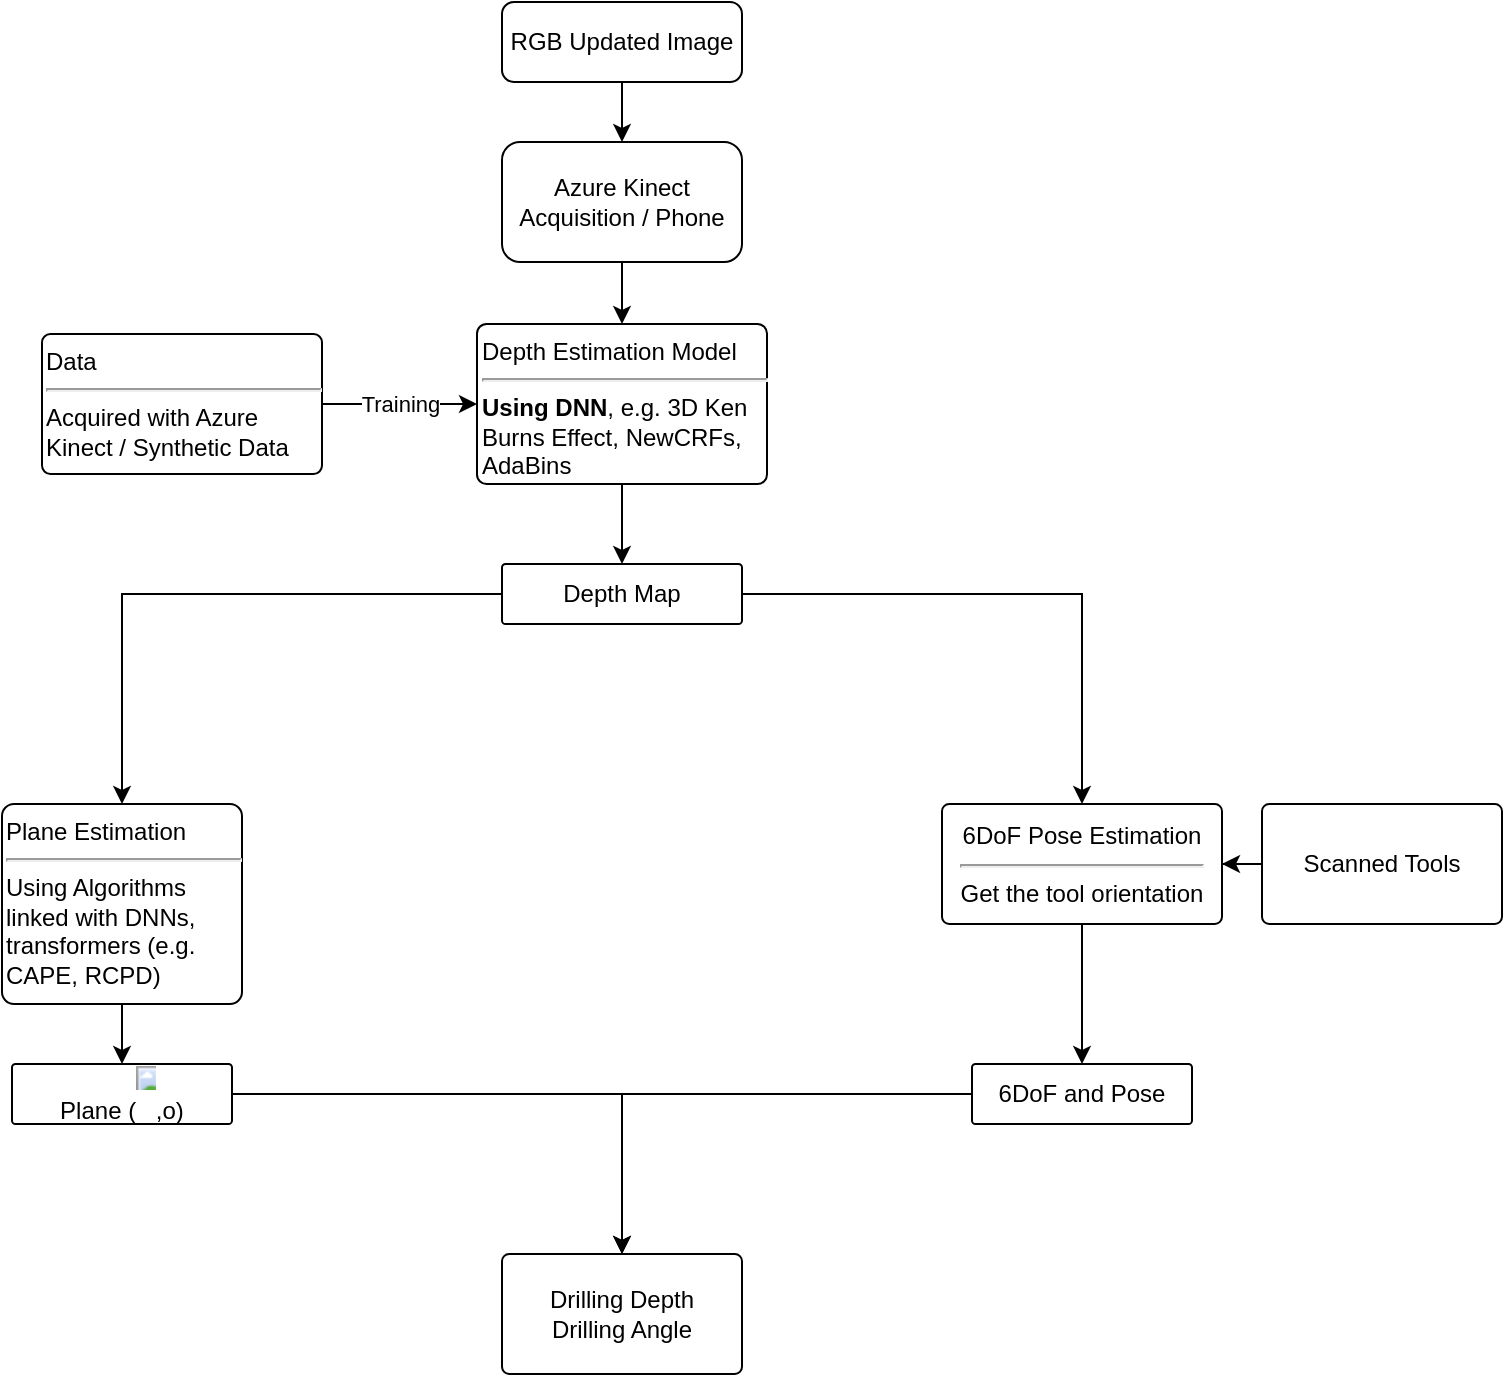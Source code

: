 <mxfile version="17.4.6" type="device"><diagram id="C5RBs43oDa-KdzZeNtuy" name="Page-1"><mxGraphModel dx="1372" dy="805" grid="1" gridSize="10" guides="1" tooltips="1" connect="1" arrows="1" fold="1" page="1" pageScale="1" pageWidth="827" pageHeight="1169" math="0" shadow="0"><root><mxCell id="WIyWlLk6GJQsqaUBKTNV-0"/><mxCell id="WIyWlLk6GJQsqaUBKTNV-1" parent="WIyWlLk6GJQsqaUBKTNV-0"/><mxCell id="AsnnGHxTUKgr7cA2lWXj-30" value="" style="edgeStyle=orthogonalEdgeStyle;rounded=0;orthogonalLoop=1;jettySize=auto;html=1;" edge="1" parent="WIyWlLk6GJQsqaUBKTNV-1" source="WIyWlLk6GJQsqaUBKTNV-3" target="AsnnGHxTUKgr7cA2lWXj-29"><mxGeometry relative="1" as="geometry"/></mxCell><mxCell id="WIyWlLk6GJQsqaUBKTNV-3" value="RGB Updated Image" style="rounded=1;whiteSpace=wrap;html=1;fontSize=12;glass=0;strokeWidth=1;shadow=0;" parent="WIyWlLk6GJQsqaUBKTNV-1" vertex="1"><mxGeometry x="297" y="40" width="120" height="40" as="geometry"/></mxCell><mxCell id="AsnnGHxTUKgr7cA2lWXj-11" value="" style="edgeStyle=orthogonalEdgeStyle;rounded=0;orthogonalLoop=1;jettySize=auto;html=1;" edge="1" parent="WIyWlLk6GJQsqaUBKTNV-1" source="AsnnGHxTUKgr7cA2lWXj-1" target="AsnnGHxTUKgr7cA2lWXj-10"><mxGeometry relative="1" as="geometry"/></mxCell><mxCell id="AsnnGHxTUKgr7cA2lWXj-1" value="Depth Estimation Model&lt;hr&gt;&lt;b&gt;Using DNN&lt;/b&gt;, e.g. 3D Ken Burns Effect, NewCRFs, AdaBins" style="whiteSpace=wrap;html=1;rounded=1;glass=0;strokeWidth=1;shadow=0;align=left;arcSize=6;verticalAlign=top;" vertex="1" parent="WIyWlLk6GJQsqaUBKTNV-1"><mxGeometry x="284.5" y="201" width="145" height="80" as="geometry"/></mxCell><mxCell id="AsnnGHxTUKgr7cA2lWXj-5" value="Training" style="edgeStyle=orthogonalEdgeStyle;rounded=0;orthogonalLoop=1;jettySize=auto;html=1;exitX=1;exitY=0.5;exitDx=0;exitDy=0;entryX=0;entryY=0.5;entryDx=0;entryDy=0;" edge="1" parent="WIyWlLk6GJQsqaUBKTNV-1" source="AsnnGHxTUKgr7cA2lWXj-3" target="AsnnGHxTUKgr7cA2lWXj-1"><mxGeometry relative="1" as="geometry"/></mxCell><mxCell id="AsnnGHxTUKgr7cA2lWXj-3" value="Data&lt;br&gt;&lt;hr&gt;Acquired with Azure Kinect / Synthetic Data" style="whiteSpace=wrap;html=1;align=left;verticalAlign=top;rounded=1;glass=0;strokeWidth=1;shadow=0;arcSize=6;" vertex="1" parent="WIyWlLk6GJQsqaUBKTNV-1"><mxGeometry x="67" y="206" width="140" height="70" as="geometry"/></mxCell><mxCell id="AsnnGHxTUKgr7cA2lWXj-13" value="" style="edgeStyle=orthogonalEdgeStyle;rounded=0;orthogonalLoop=1;jettySize=auto;html=1;" edge="1" parent="WIyWlLk6GJQsqaUBKTNV-1" source="AsnnGHxTUKgr7cA2lWXj-10" target="AsnnGHxTUKgr7cA2lWXj-12"><mxGeometry relative="1" as="geometry"/></mxCell><mxCell id="AsnnGHxTUKgr7cA2lWXj-18" value="" style="edgeStyle=orthogonalEdgeStyle;rounded=0;orthogonalLoop=1;jettySize=auto;html=1;" edge="1" parent="WIyWlLk6GJQsqaUBKTNV-1" source="AsnnGHxTUKgr7cA2lWXj-10" target="AsnnGHxTUKgr7cA2lWXj-17"><mxGeometry relative="1" as="geometry"/></mxCell><mxCell id="AsnnGHxTUKgr7cA2lWXj-10" value="&lt;div&gt;&lt;span&gt;Depth Map&lt;/span&gt;&lt;/div&gt;" style="whiteSpace=wrap;html=1;align=center;verticalAlign=middle;rounded=1;glass=0;strokeWidth=1;shadow=0;arcSize=6;" vertex="1" parent="WIyWlLk6GJQsqaUBKTNV-1"><mxGeometry x="297" y="321" width="120" height="30" as="geometry"/></mxCell><mxCell id="AsnnGHxTUKgr7cA2lWXj-16" style="edgeStyle=orthogonalEdgeStyle;rounded=0;orthogonalLoop=1;jettySize=auto;html=1;exitX=0.5;exitY=1;exitDx=0;exitDy=0;entryX=0.5;entryY=0;entryDx=0;entryDy=0;" edge="1" parent="WIyWlLk6GJQsqaUBKTNV-1" source="AsnnGHxTUKgr7cA2lWXj-12" target="AsnnGHxTUKgr7cA2lWXj-15"><mxGeometry relative="1" as="geometry"/></mxCell><mxCell id="AsnnGHxTUKgr7cA2lWXj-12" value="Plane Estimation&lt;br&gt;&lt;hr&gt;Using Algorithms linked with DNNs, transformers (e.g. CAPE, RCPD)" style="whiteSpace=wrap;html=1;rounded=1;glass=0;strokeWidth=1;shadow=0;arcSize=6;align=left;verticalAlign=top;" vertex="1" parent="WIyWlLk6GJQsqaUBKTNV-1"><mxGeometry x="47" y="441" width="120" height="100" as="geometry"/></mxCell><mxCell id="AsnnGHxTUKgr7cA2lWXj-24" value="" style="edgeStyle=orthogonalEdgeStyle;rounded=0;orthogonalLoop=1;jettySize=auto;html=1;" edge="1" parent="WIyWlLk6GJQsqaUBKTNV-1" source="AsnnGHxTUKgr7cA2lWXj-15" target="AsnnGHxTUKgr7cA2lWXj-23"><mxGeometry relative="1" as="geometry"/></mxCell><mxCell id="AsnnGHxTUKgr7cA2lWXj-15" value="Plane (&lt;span class=&quot;mwe-math-mathml-inline mwe-math-mathml-a11y&quot; style=&quot;display: none ; clip: rect(1px , 1px , 1px , 1px) ; overflow: hidden ; position: absolute ; width: 1px ; height: 1px ; opacity: 0 ; color: rgb(32 , 33 , 34) ; font-family: sans-serif ; font-size: 14px ; background-color: rgb(255 , 255 , 255)&quot;&gt;&lt;br class=&quot;Apple-interchange-newline&quot;&gt;{\displaystyle \pi }&lt;/span&gt;&lt;img src=&quot;https://wikimedia.org/api/rest_v1/media/math/render/svg/9be4ba0bb8df3af72e90a0535fabcc17431e540a&quot; class=&quot;mwe-math-fallback-image-inline&quot; alt=&quot;\pi &quot; style=&quot;border: 0px ; vertical-align: -0.338ex ; margin: 0px ; display: inline-block ; color: rgb(32 , 33 , 34) ; font-family: sans-serif ; font-size: 14px ; background-color: rgb(255 , 255 , 255) ; width: 1.332ex ; height: 1.676ex&quot;&gt;,o)&lt;div&gt;&lt;/div&gt;" style="whiteSpace=wrap;html=1;align=center;verticalAlign=middle;rounded=1;glass=0;strokeWidth=1;shadow=0;arcSize=6;" vertex="1" parent="WIyWlLk6GJQsqaUBKTNV-1"><mxGeometry x="52" y="571" width="110" height="30" as="geometry"/></mxCell><mxCell id="AsnnGHxTUKgr7cA2lWXj-21" style="edgeStyle=orthogonalEdgeStyle;rounded=0;orthogonalLoop=1;jettySize=auto;html=1;" edge="1" parent="WIyWlLk6GJQsqaUBKTNV-1" source="AsnnGHxTUKgr7cA2lWXj-17" target="AsnnGHxTUKgr7cA2lWXj-20"><mxGeometry relative="1" as="geometry"/></mxCell><mxCell id="AsnnGHxTUKgr7cA2lWXj-17" value="6DoF Pose Estimation&lt;hr&gt;Get the tool orientation" style="whiteSpace=wrap;html=1;rounded=1;glass=0;strokeWidth=1;shadow=0;arcSize=6;" vertex="1" parent="WIyWlLk6GJQsqaUBKTNV-1"><mxGeometry x="517" y="441" width="140" height="60" as="geometry"/></mxCell><mxCell id="AsnnGHxTUKgr7cA2lWXj-25" style="edgeStyle=orthogonalEdgeStyle;rounded=0;orthogonalLoop=1;jettySize=auto;html=1;" edge="1" parent="WIyWlLk6GJQsqaUBKTNV-1" source="AsnnGHxTUKgr7cA2lWXj-20" target="AsnnGHxTUKgr7cA2lWXj-23"><mxGeometry relative="1" as="geometry"/></mxCell><mxCell id="AsnnGHxTUKgr7cA2lWXj-20" value="6DoF and Pose&lt;div&gt;&lt;/div&gt;" style="whiteSpace=wrap;html=1;align=center;verticalAlign=middle;rounded=1;glass=0;strokeWidth=1;shadow=0;arcSize=6;" vertex="1" parent="WIyWlLk6GJQsqaUBKTNV-1"><mxGeometry x="532" y="571" width="110" height="30" as="geometry"/></mxCell><mxCell id="AsnnGHxTUKgr7cA2lWXj-23" value="Drilling Depth&lt;br&gt;Drilling Angle" style="whiteSpace=wrap;html=1;rounded=1;glass=0;strokeWidth=1;shadow=0;arcSize=6;" vertex="1" parent="WIyWlLk6GJQsqaUBKTNV-1"><mxGeometry x="297" y="666" width="120" height="60" as="geometry"/></mxCell><mxCell id="AsnnGHxTUKgr7cA2lWXj-28" style="edgeStyle=orthogonalEdgeStyle;rounded=0;orthogonalLoop=1;jettySize=auto;html=1;entryX=1;entryY=0.5;entryDx=0;entryDy=0;" edge="1" parent="WIyWlLk6GJQsqaUBKTNV-1" source="AsnnGHxTUKgr7cA2lWXj-26" target="AsnnGHxTUKgr7cA2lWXj-17"><mxGeometry relative="1" as="geometry"/></mxCell><mxCell id="AsnnGHxTUKgr7cA2lWXj-26" value="Scanned Tools" style="whiteSpace=wrap;html=1;rounded=1;glass=0;strokeWidth=1;shadow=0;arcSize=6;" vertex="1" parent="WIyWlLk6GJQsqaUBKTNV-1"><mxGeometry x="677" y="441" width="120" height="60" as="geometry"/></mxCell><mxCell id="AsnnGHxTUKgr7cA2lWXj-31" style="edgeStyle=orthogonalEdgeStyle;rounded=0;orthogonalLoop=1;jettySize=auto;html=1;entryX=0.5;entryY=0;entryDx=0;entryDy=0;" edge="1" parent="WIyWlLk6GJQsqaUBKTNV-1" source="AsnnGHxTUKgr7cA2lWXj-29" target="AsnnGHxTUKgr7cA2lWXj-1"><mxGeometry relative="1" as="geometry"/></mxCell><mxCell id="AsnnGHxTUKgr7cA2lWXj-29" value="Azure Kinect Acquisition / Phone" style="whiteSpace=wrap;html=1;rounded=1;glass=0;strokeWidth=1;shadow=0;" vertex="1" parent="WIyWlLk6GJQsqaUBKTNV-1"><mxGeometry x="297" y="110" width="120" height="60" as="geometry"/></mxCell></root></mxGraphModel></diagram></mxfile>